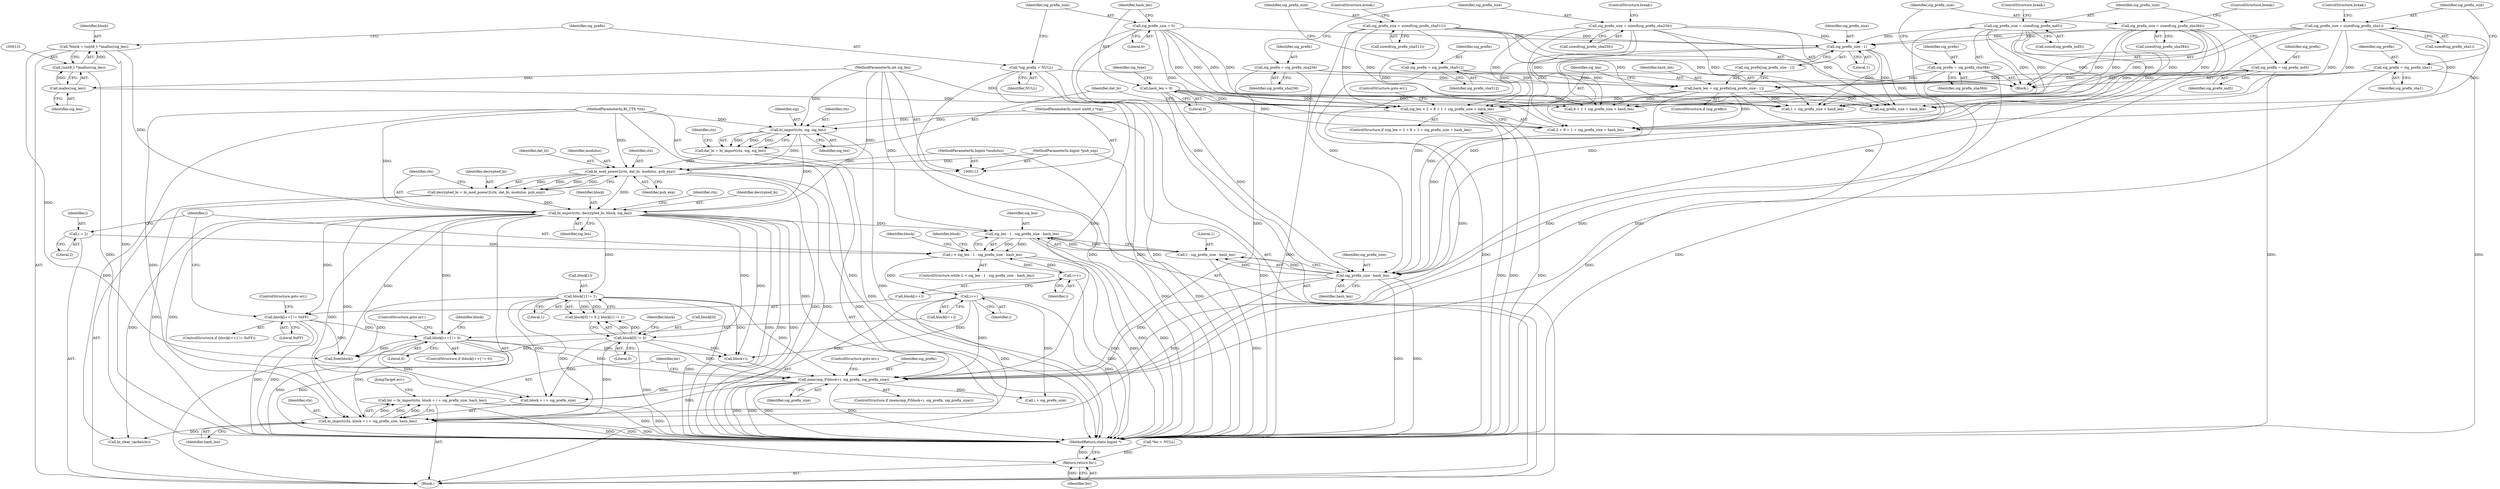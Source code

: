 digraph "0_axtls-8266_5efe2947ab45e81d84b5f707c51d1c64be52f36c_0@integer" {
"1000295" [label="(Call,bir = bi_import(ctx, block + i + sig_prefix_size, hash_len))"];
"1000297" [label="(Call,bi_import(ctx, block + i + sig_prefix_size, hash_len))"];
"1000234" [label="(Call,bi_export(ctx, decrypted_bi, block, sig_len))"];
"1000229" [label="(Call,bi_mod_power2(ctx, dat_bi, modulus, pub_exp))"];
"1000218" [label="(Call,bi_import(ctx, sig, sig_len))"];
"1000113" [label="(MethodParameterIn,BI_CTX *ctx)"];
"1000114" [label="(MethodParameterIn,const uint8_t *sig)"];
"1000204" [label="(Call,sig_len < 2 + 8 + 1 + sig_prefix_size + hash_len)"];
"1000132" [label="(Call,malloc(sig_len))"];
"1000115" [label="(MethodParameterIn,int sig_len)"];
"1000171" [label="(Call,sig_prefix_size = sizeof(sig_prefix_sha256))"];
"1000200" [label="(Call,sig_prefix_size - 1)"];
"1000189" [label="(Call,sig_prefix_size = sizeof(sig_prefix_sha512))"];
"1000139" [label="(Call,sig_prefix_size = 0)"];
"1000180" [label="(Call,sig_prefix_size = sizeof(sig_prefix_sha384))"];
"1000153" [label="(Call,sig_prefix_size = sizeof(sig_prefix_md5))"];
"1000162" [label="(Call,sig_prefix_size = sizeof(sig_prefix_sha1))"];
"1000143" [label="(Call,hash_len = 0)"];
"1000196" [label="(Call,hash_len = sig_prefix[sig_prefix_size - 1])"];
"1000177" [label="(Call,sig_prefix = sig_prefix_sha384)"];
"1000186" [label="(Call,sig_prefix = sig_prefix_sha512)"];
"1000150" [label="(Call,sig_prefix = sig_prefix_md5)"];
"1000168" [label="(Call,sig_prefix = sig_prefix_sha256)"];
"1000159" [label="(Call,sig_prefix = sig_prefix_sha1)"];
"1000135" [label="(Call,*sig_prefix = NULL)"];
"1000216" [label="(Call,dat_bi = bi_import(ctx, sig, sig_len))"];
"1000117" [label="(MethodParameterIn,bigint *modulus)"];
"1000118" [label="(MethodParameterIn,bigint *pub_exp)"];
"1000227" [label="(Call,decrypted_bi = bi_mod_power2(ctx, dat_bi, modulus, pub_exp))"];
"1000128" [label="(Call,*block = (uint8_t *)malloc(sig_len))"];
"1000130" [label="(Call,(uint8_t *)malloc(sig_len))"];
"1000251" [label="(Call,block[1] != 1)"];
"1000280" [label="(Call,block[i++] != 0)"];
"1000272" [label="(Call,block[i++] != 0xFF)"];
"1000246" [label="(Call,block[0] != 0)"];
"1000283" [label="(Call,i++)"];
"1000261" [label="(Call,i < sig_len - 1 - sig_prefix_size - hash_len)"];
"1000257" [label="(Call,i = 2)"];
"1000275" [label="(Call,i++)"];
"1000263" [label="(Call,sig_len - 1 - sig_prefix_size - hash_len)"];
"1000265" [label="(Call,1 - sig_prefix_size - hash_len)"];
"1000267" [label="(Call,sig_prefix_size - hash_len)"];
"1000288" [label="(Call,memcmp_P(block+i, sig_prefix, sig_prefix_size))"];
"1000310" [label="(Return,return bir;)"];
"1000204" [label="(Call,sig_len < 2 + 8 + 1 + sig_prefix_size + hash_len)"];
"1000161" [label="(Identifier,sig_prefix_sha1)"];
"1000170" [label="(Identifier,sig_prefix_sha256)"];
"1000296" [label="(Identifier,bir)"];
"1000191" [label="(Call,sizeof(sig_prefix_sha512))"];
"1000257" [label="(Call,i = 2)"];
"1000217" [label="(Identifier,dat_bi)"];
"1000284" [label="(Identifier,i)"];
"1000153" [label="(Call,sig_prefix_size = sizeof(sig_prefix_md5))"];
"1000180" [label="(Call,sig_prefix_size = sizeof(sig_prefix_sha384))"];
"1000297" [label="(Call,bi_import(ctx, block + i + sig_prefix_size, hash_len))"];
"1000194" [label="(ControlStructure,if (sig_prefix))"];
"1000255" [label="(Literal,1)"];
"1000198" [label="(Call,sig_prefix[sig_prefix_size - 1])"];
"1000304" [label="(Identifier,hash_len)"];
"1000144" [label="(Identifier,hash_len)"];
"1000150" [label="(Call,sig_prefix = sig_prefix_md5)"];
"1000228" [label="(Identifier,decrypted_bi)"];
"1000145" [label="(Literal,0)"];
"1000261" [label="(Call,i < sig_len - 1 - sig_prefix_size - hash_len)"];
"1000265" [label="(Call,1 - sig_prefix_size - hash_len)"];
"1000154" [label="(Identifier,sig_prefix_size)"];
"1000190" [label="(Identifier,sig_prefix_size)"];
"1000181" [label="(Identifier,sig_prefix_size)"];
"1000151" [label="(Identifier,sig_prefix)"];
"1000119" [label="(Block,)"];
"1000263" [label="(Call,sig_len - 1 - sig_prefix_size - hash_len)"];
"1000299" [label="(Call,block + i + sig_prefix_size)"];
"1000147" [label="(Identifier,sig_type)"];
"1000237" [label="(Identifier,block)"];
"1000278" [label="(ControlStructure,goto err;)"];
"1000206" [label="(Call,2 + 8 + 1 + sig_prefix_size + hash_len)"];
"1000132" [label="(Call,malloc(sig_len))"];
"1000266" [label="(Literal,1)"];
"1000285" [label="(Literal,0)"];
"1000139" [label="(Call,sig_prefix_size = 0)"];
"1000133" [label="(Identifier,sig_len)"];
"1000137" [label="(Identifier,NULL)"];
"1000238" [label="(Identifier,sig_len)"];
"1000227" [label="(Call,decrypted_bi = bi_mod_power2(ctx, dat_bi, modulus, pub_exp))"];
"1000311" [label="(Identifier,bir)"];
"1000159" [label="(Call,sig_prefix = sig_prefix_sha1)"];
"1000141" [label="(Literal,0)"];
"1000258" [label="(Identifier,i)"];
"1000251" [label="(Call,block[1] != 1)"];
"1000202" [label="(Literal,1)"];
"1000193" [label="(ControlStructure,break;)"];
"1000216" [label="(Call,dat_bi = bi_import(ctx, sig, sig_len))"];
"1000219" [label="(Identifier,ctx)"];
"1000289" [label="(Call,block+i)"];
"1000177" [label="(Call,sig_prefix = sig_prefix_sha384)"];
"1000306" [label="(Call,free(block))"];
"1000293" [label="(Identifier,sig_prefix_size)"];
"1000224" [label="(Identifier,ctx)"];
"1000267" [label="(Call,sig_prefix_size - hash_len)"];
"1000277" [label="(Literal,0xFF)"];
"1000188" [label="(Identifier,sig_prefix_sha512)"];
"1000295" [label="(Call,bir = bi_import(ctx, block + i + sig_prefix_size, hash_len))"];
"1000124" [label="(Call,*bir = NULL)"];
"1000264" [label="(Identifier,sig_len)"];
"1000283" [label="(Call,i++)"];
"1000208" [label="(Call,8 + 1 + sig_prefix_size + hash_len)"];
"1000171" [label="(Call,sig_prefix_size = sizeof(sig_prefix_sha256))"];
"1000230" [label="(Identifier,ctx)"];
"1000215" [label="(ControlStructure,goto err;)"];
"1000290" [label="(Identifier,block)"];
"1000305" [label="(JumpTarget,err:)"];
"1000175" [label="(ControlStructure,break;)"];
"1000166" [label="(ControlStructure,break;)"];
"1000247" [label="(Call,block[0])"];
"1000246" [label="(Call,block[0] != 0)"];
"1000212" [label="(Call,sig_prefix_size + hash_len)"];
"1000196" [label="(Call,hash_len = sig_prefix[sig_prefix_size - 1])"];
"1000160" [label="(Identifier,sig_prefix)"];
"1000253" [label="(Identifier,block)"];
"1000234" [label="(Call,bi_export(ctx, decrypted_bi, block, sig_len))"];
"1000182" [label="(Call,sizeof(sig_prefix_sha384))"];
"1000218" [label="(Call,bi_import(ctx, sig, sig_len))"];
"1000279" [label="(ControlStructure,if (block[i++] != 0))"];
"1000179" [label="(Identifier,sig_prefix_sha384)"];
"1000310" [label="(Return,return bir;)"];
"1000250" [label="(Literal,0)"];
"1000189" [label="(Call,sig_prefix_size = sizeof(sig_prefix_sha512))"];
"1000280" [label="(Call,block[i++] != 0)"];
"1000312" [label="(MethodReturn,static bigint *)"];
"1000241" [label="(Identifier,ctx)"];
"1000205" [label="(Identifier,sig_len)"];
"1000221" [label="(Identifier,sig_len)"];
"1000129" [label="(Identifier,block)"];
"1000281" [label="(Call,block[i++])"];
"1000187" [label="(Identifier,sig_prefix)"];
"1000260" [label="(ControlStructure,while (i < sig_len - 1 - sig_prefix_size - hash_len))"];
"1000162" [label="(Call,sig_prefix_size = sizeof(sig_prefix_sha1))"];
"1000148" [label="(Block,)"];
"1000184" [label="(ControlStructure,break;)"];
"1000113" [label="(MethodParameterIn,BI_CTX *ctx)"];
"1000231" [label="(Identifier,dat_bi)"];
"1000117" [label="(MethodParameterIn,bigint *modulus)"];
"1000288" [label="(Call,memcmp_P(block+i, sig_prefix, sig_prefix_size))"];
"1000169" [label="(Identifier,sig_prefix)"];
"1000233" [label="(Identifier,pub_exp)"];
"1000301" [label="(Call,i + sig_prefix_size)"];
"1000115" [label="(MethodParameterIn,int sig_len)"];
"1000143" [label="(Call,hash_len = 0)"];
"1000282" [label="(Identifier,block)"];
"1000294" [label="(ControlStructure,goto err;)"];
"1000128" [label="(Call,*block = (uint8_t *)malloc(sig_len))"];
"1000268" [label="(Identifier,sig_prefix_size)"];
"1000235" [label="(Identifier,ctx)"];
"1000186" [label="(Call,sig_prefix = sig_prefix_sha512)"];
"1000274" [label="(Identifier,block)"];
"1000135" [label="(Call,*sig_prefix = NULL)"];
"1000232" [label="(Identifier,modulus)"];
"1000197" [label="(Identifier,hash_len)"];
"1000164" [label="(Call,sizeof(sig_prefix_sha1))"];
"1000210" [label="(Call,1 + sig_prefix_size + hash_len)"];
"1000275" [label="(Call,i++)"];
"1000229" [label="(Call,bi_mod_power2(ctx, dat_bi, modulus, pub_exp))"];
"1000155" [label="(Call,sizeof(sig_prefix_md5))"];
"1000273" [label="(Call,block[i++])"];
"1000203" [label="(ControlStructure,if (sig_len < 2 + 8 + 1 + sig_prefix_size + hash_len))"];
"1000286" [label="(ControlStructure,goto err;)"];
"1000262" [label="(Identifier,i)"];
"1000201" [label="(Identifier,sig_prefix_size)"];
"1000163" [label="(Identifier,sig_prefix_size)"];
"1000173" [label="(Call,sizeof(sig_prefix_sha256))"];
"1000245" [label="(Call,block[0] != 0 || block[1] != 1)"];
"1000236" [label="(Identifier,decrypted_bi)"];
"1000157" [label="(ControlStructure,break;)"];
"1000272" [label="(Call,block[i++] != 0xFF)"];
"1000136" [label="(Identifier,sig_prefix)"];
"1000271" [label="(ControlStructure,if (block[i++] != 0xFF))"];
"1000269" [label="(Identifier,hash_len)"];
"1000114" [label="(MethodParameterIn,const uint8_t *sig)"];
"1000220" [label="(Identifier,sig)"];
"1000287" [label="(ControlStructure,if (memcmp_P(block+i, sig_prefix, sig_prefix_size)))"];
"1000298" [label="(Identifier,ctx)"];
"1000200" [label="(Call,sig_prefix_size - 1)"];
"1000152" [label="(Identifier,sig_prefix_md5)"];
"1000292" [label="(Identifier,sig_prefix)"];
"1000308" [label="(Call,bi_clear_cache(ctx))"];
"1000259" [label="(Literal,2)"];
"1000178" [label="(Identifier,sig_prefix)"];
"1000252" [label="(Call,block[1])"];
"1000130" [label="(Call,(uint8_t *)malloc(sig_len))"];
"1000140" [label="(Identifier,sig_prefix_size)"];
"1000276" [label="(Identifier,i)"];
"1000168" [label="(Call,sig_prefix = sig_prefix_sha256)"];
"1000172" [label="(Identifier,sig_prefix_size)"];
"1000118" [label="(MethodParameterIn,bigint *pub_exp)"];
"1000295" -> "1000119"  [label="AST: "];
"1000295" -> "1000297"  [label="CFG: "];
"1000296" -> "1000295"  [label="AST: "];
"1000297" -> "1000295"  [label="AST: "];
"1000305" -> "1000295"  [label="CFG: "];
"1000295" -> "1000312"  [label="DDG: "];
"1000295" -> "1000312"  [label="DDG: "];
"1000297" -> "1000295"  [label="DDG: "];
"1000297" -> "1000295"  [label="DDG: "];
"1000297" -> "1000295"  [label="DDG: "];
"1000295" -> "1000310"  [label="DDG: "];
"1000297" -> "1000304"  [label="CFG: "];
"1000298" -> "1000297"  [label="AST: "];
"1000299" -> "1000297"  [label="AST: "];
"1000304" -> "1000297"  [label="AST: "];
"1000297" -> "1000312"  [label="DDG: "];
"1000297" -> "1000312"  [label="DDG: "];
"1000234" -> "1000297"  [label="DDG: "];
"1000234" -> "1000297"  [label="DDG: "];
"1000113" -> "1000297"  [label="DDG: "];
"1000251" -> "1000297"  [label="DDG: "];
"1000280" -> "1000297"  [label="DDG: "];
"1000246" -> "1000297"  [label="DDG: "];
"1000283" -> "1000297"  [label="DDG: "];
"1000288" -> "1000297"  [label="DDG: "];
"1000267" -> "1000297"  [label="DDG: "];
"1000297" -> "1000308"  [label="DDG: "];
"1000234" -> "1000119"  [label="AST: "];
"1000234" -> "1000238"  [label="CFG: "];
"1000235" -> "1000234"  [label="AST: "];
"1000236" -> "1000234"  [label="AST: "];
"1000237" -> "1000234"  [label="AST: "];
"1000238" -> "1000234"  [label="AST: "];
"1000241" -> "1000234"  [label="CFG: "];
"1000234" -> "1000312"  [label="DDG: "];
"1000234" -> "1000312"  [label="DDG: "];
"1000234" -> "1000312"  [label="DDG: "];
"1000229" -> "1000234"  [label="DDG: "];
"1000113" -> "1000234"  [label="DDG: "];
"1000227" -> "1000234"  [label="DDG: "];
"1000128" -> "1000234"  [label="DDG: "];
"1000218" -> "1000234"  [label="DDG: "];
"1000115" -> "1000234"  [label="DDG: "];
"1000234" -> "1000246"  [label="DDG: "];
"1000234" -> "1000251"  [label="DDG: "];
"1000234" -> "1000263"  [label="DDG: "];
"1000234" -> "1000272"  [label="DDG: "];
"1000234" -> "1000280"  [label="DDG: "];
"1000234" -> "1000288"  [label="DDG: "];
"1000234" -> "1000289"  [label="DDG: "];
"1000234" -> "1000299"  [label="DDG: "];
"1000234" -> "1000306"  [label="DDG: "];
"1000234" -> "1000308"  [label="DDG: "];
"1000229" -> "1000227"  [label="AST: "];
"1000229" -> "1000233"  [label="CFG: "];
"1000230" -> "1000229"  [label="AST: "];
"1000231" -> "1000229"  [label="AST: "];
"1000232" -> "1000229"  [label="AST: "];
"1000233" -> "1000229"  [label="AST: "];
"1000227" -> "1000229"  [label="CFG: "];
"1000229" -> "1000312"  [label="DDG: "];
"1000229" -> "1000312"  [label="DDG: "];
"1000229" -> "1000312"  [label="DDG: "];
"1000229" -> "1000227"  [label="DDG: "];
"1000229" -> "1000227"  [label="DDG: "];
"1000229" -> "1000227"  [label="DDG: "];
"1000229" -> "1000227"  [label="DDG: "];
"1000218" -> "1000229"  [label="DDG: "];
"1000113" -> "1000229"  [label="DDG: "];
"1000216" -> "1000229"  [label="DDG: "];
"1000117" -> "1000229"  [label="DDG: "];
"1000118" -> "1000229"  [label="DDG: "];
"1000218" -> "1000216"  [label="AST: "];
"1000218" -> "1000221"  [label="CFG: "];
"1000219" -> "1000218"  [label="AST: "];
"1000220" -> "1000218"  [label="AST: "];
"1000221" -> "1000218"  [label="AST: "];
"1000216" -> "1000218"  [label="CFG: "];
"1000218" -> "1000312"  [label="DDG: "];
"1000218" -> "1000216"  [label="DDG: "];
"1000218" -> "1000216"  [label="DDG: "];
"1000218" -> "1000216"  [label="DDG: "];
"1000113" -> "1000218"  [label="DDG: "];
"1000114" -> "1000218"  [label="DDG: "];
"1000204" -> "1000218"  [label="DDG: "];
"1000115" -> "1000218"  [label="DDG: "];
"1000113" -> "1000112"  [label="AST: "];
"1000113" -> "1000312"  [label="DDG: "];
"1000113" -> "1000308"  [label="DDG: "];
"1000114" -> "1000112"  [label="AST: "];
"1000114" -> "1000312"  [label="DDG: "];
"1000204" -> "1000203"  [label="AST: "];
"1000204" -> "1000206"  [label="CFG: "];
"1000205" -> "1000204"  [label="AST: "];
"1000206" -> "1000204"  [label="AST: "];
"1000215" -> "1000204"  [label="CFG: "];
"1000217" -> "1000204"  [label="CFG: "];
"1000204" -> "1000312"  [label="DDG: "];
"1000204" -> "1000312"  [label="DDG: "];
"1000204" -> "1000312"  [label="DDG: "];
"1000132" -> "1000204"  [label="DDG: "];
"1000115" -> "1000204"  [label="DDG: "];
"1000171" -> "1000204"  [label="DDG: "];
"1000200" -> "1000204"  [label="DDG: "];
"1000189" -> "1000204"  [label="DDG: "];
"1000139" -> "1000204"  [label="DDG: "];
"1000180" -> "1000204"  [label="DDG: "];
"1000153" -> "1000204"  [label="DDG: "];
"1000162" -> "1000204"  [label="DDG: "];
"1000143" -> "1000204"  [label="DDG: "];
"1000196" -> "1000204"  [label="DDG: "];
"1000132" -> "1000130"  [label="AST: "];
"1000132" -> "1000133"  [label="CFG: "];
"1000133" -> "1000132"  [label="AST: "];
"1000130" -> "1000132"  [label="CFG: "];
"1000132" -> "1000130"  [label="DDG: "];
"1000115" -> "1000132"  [label="DDG: "];
"1000115" -> "1000112"  [label="AST: "];
"1000115" -> "1000312"  [label="DDG: "];
"1000115" -> "1000263"  [label="DDG: "];
"1000171" -> "1000148"  [label="AST: "];
"1000171" -> "1000173"  [label="CFG: "];
"1000172" -> "1000171"  [label="AST: "];
"1000173" -> "1000171"  [label="AST: "];
"1000175" -> "1000171"  [label="CFG: "];
"1000171" -> "1000200"  [label="DDG: "];
"1000171" -> "1000206"  [label="DDG: "];
"1000171" -> "1000208"  [label="DDG: "];
"1000171" -> "1000210"  [label="DDG: "];
"1000171" -> "1000212"  [label="DDG: "];
"1000171" -> "1000267"  [label="DDG: "];
"1000200" -> "1000198"  [label="AST: "];
"1000200" -> "1000202"  [label="CFG: "];
"1000201" -> "1000200"  [label="AST: "];
"1000202" -> "1000200"  [label="AST: "];
"1000198" -> "1000200"  [label="CFG: "];
"1000189" -> "1000200"  [label="DDG: "];
"1000139" -> "1000200"  [label="DDG: "];
"1000180" -> "1000200"  [label="DDG: "];
"1000153" -> "1000200"  [label="DDG: "];
"1000162" -> "1000200"  [label="DDG: "];
"1000200" -> "1000206"  [label="DDG: "];
"1000200" -> "1000208"  [label="DDG: "];
"1000200" -> "1000210"  [label="DDG: "];
"1000200" -> "1000212"  [label="DDG: "];
"1000200" -> "1000267"  [label="DDG: "];
"1000189" -> "1000148"  [label="AST: "];
"1000189" -> "1000191"  [label="CFG: "];
"1000190" -> "1000189"  [label="AST: "];
"1000191" -> "1000189"  [label="AST: "];
"1000193" -> "1000189"  [label="CFG: "];
"1000189" -> "1000206"  [label="DDG: "];
"1000189" -> "1000208"  [label="DDG: "];
"1000189" -> "1000210"  [label="DDG: "];
"1000189" -> "1000212"  [label="DDG: "];
"1000189" -> "1000267"  [label="DDG: "];
"1000139" -> "1000119"  [label="AST: "];
"1000139" -> "1000141"  [label="CFG: "];
"1000140" -> "1000139"  [label="AST: "];
"1000141" -> "1000139"  [label="AST: "];
"1000144" -> "1000139"  [label="CFG: "];
"1000139" -> "1000206"  [label="DDG: "];
"1000139" -> "1000208"  [label="DDG: "];
"1000139" -> "1000210"  [label="DDG: "];
"1000139" -> "1000212"  [label="DDG: "];
"1000139" -> "1000267"  [label="DDG: "];
"1000180" -> "1000148"  [label="AST: "];
"1000180" -> "1000182"  [label="CFG: "];
"1000181" -> "1000180"  [label="AST: "];
"1000182" -> "1000180"  [label="AST: "];
"1000184" -> "1000180"  [label="CFG: "];
"1000180" -> "1000206"  [label="DDG: "];
"1000180" -> "1000208"  [label="DDG: "];
"1000180" -> "1000210"  [label="DDG: "];
"1000180" -> "1000212"  [label="DDG: "];
"1000180" -> "1000267"  [label="DDG: "];
"1000153" -> "1000148"  [label="AST: "];
"1000153" -> "1000155"  [label="CFG: "];
"1000154" -> "1000153"  [label="AST: "];
"1000155" -> "1000153"  [label="AST: "];
"1000157" -> "1000153"  [label="CFG: "];
"1000153" -> "1000206"  [label="DDG: "];
"1000153" -> "1000208"  [label="DDG: "];
"1000153" -> "1000210"  [label="DDG: "];
"1000153" -> "1000212"  [label="DDG: "];
"1000153" -> "1000267"  [label="DDG: "];
"1000162" -> "1000148"  [label="AST: "];
"1000162" -> "1000164"  [label="CFG: "];
"1000163" -> "1000162"  [label="AST: "];
"1000164" -> "1000162"  [label="AST: "];
"1000166" -> "1000162"  [label="CFG: "];
"1000162" -> "1000206"  [label="DDG: "];
"1000162" -> "1000208"  [label="DDG: "];
"1000162" -> "1000210"  [label="DDG: "];
"1000162" -> "1000212"  [label="DDG: "];
"1000162" -> "1000267"  [label="DDG: "];
"1000143" -> "1000119"  [label="AST: "];
"1000143" -> "1000145"  [label="CFG: "];
"1000144" -> "1000143"  [label="AST: "];
"1000145" -> "1000143"  [label="AST: "];
"1000147" -> "1000143"  [label="CFG: "];
"1000143" -> "1000206"  [label="DDG: "];
"1000143" -> "1000208"  [label="DDG: "];
"1000143" -> "1000210"  [label="DDG: "];
"1000143" -> "1000212"  [label="DDG: "];
"1000143" -> "1000267"  [label="DDG: "];
"1000196" -> "1000194"  [label="AST: "];
"1000196" -> "1000198"  [label="CFG: "];
"1000197" -> "1000196"  [label="AST: "];
"1000198" -> "1000196"  [label="AST: "];
"1000205" -> "1000196"  [label="CFG: "];
"1000196" -> "1000312"  [label="DDG: "];
"1000177" -> "1000196"  [label="DDG: "];
"1000186" -> "1000196"  [label="DDG: "];
"1000150" -> "1000196"  [label="DDG: "];
"1000168" -> "1000196"  [label="DDG: "];
"1000159" -> "1000196"  [label="DDG: "];
"1000135" -> "1000196"  [label="DDG: "];
"1000196" -> "1000206"  [label="DDG: "];
"1000196" -> "1000208"  [label="DDG: "];
"1000196" -> "1000210"  [label="DDG: "];
"1000196" -> "1000212"  [label="DDG: "];
"1000196" -> "1000267"  [label="DDG: "];
"1000177" -> "1000148"  [label="AST: "];
"1000177" -> "1000179"  [label="CFG: "];
"1000178" -> "1000177"  [label="AST: "];
"1000179" -> "1000177"  [label="AST: "];
"1000181" -> "1000177"  [label="CFG: "];
"1000177" -> "1000312"  [label="DDG: "];
"1000177" -> "1000288"  [label="DDG: "];
"1000186" -> "1000148"  [label="AST: "];
"1000186" -> "1000188"  [label="CFG: "];
"1000187" -> "1000186"  [label="AST: "];
"1000188" -> "1000186"  [label="AST: "];
"1000190" -> "1000186"  [label="CFG: "];
"1000186" -> "1000312"  [label="DDG: "];
"1000186" -> "1000288"  [label="DDG: "];
"1000150" -> "1000148"  [label="AST: "];
"1000150" -> "1000152"  [label="CFG: "];
"1000151" -> "1000150"  [label="AST: "];
"1000152" -> "1000150"  [label="AST: "];
"1000154" -> "1000150"  [label="CFG: "];
"1000150" -> "1000312"  [label="DDG: "];
"1000150" -> "1000288"  [label="DDG: "];
"1000168" -> "1000148"  [label="AST: "];
"1000168" -> "1000170"  [label="CFG: "];
"1000169" -> "1000168"  [label="AST: "];
"1000170" -> "1000168"  [label="AST: "];
"1000172" -> "1000168"  [label="CFG: "];
"1000168" -> "1000312"  [label="DDG: "];
"1000168" -> "1000288"  [label="DDG: "];
"1000159" -> "1000148"  [label="AST: "];
"1000159" -> "1000161"  [label="CFG: "];
"1000160" -> "1000159"  [label="AST: "];
"1000161" -> "1000159"  [label="AST: "];
"1000163" -> "1000159"  [label="CFG: "];
"1000159" -> "1000312"  [label="DDG: "];
"1000159" -> "1000288"  [label="DDG: "];
"1000135" -> "1000119"  [label="AST: "];
"1000135" -> "1000137"  [label="CFG: "];
"1000136" -> "1000135"  [label="AST: "];
"1000137" -> "1000135"  [label="AST: "];
"1000140" -> "1000135"  [label="CFG: "];
"1000135" -> "1000312"  [label="DDG: "];
"1000135" -> "1000312"  [label="DDG: "];
"1000135" -> "1000288"  [label="DDG: "];
"1000216" -> "1000119"  [label="AST: "];
"1000217" -> "1000216"  [label="AST: "];
"1000224" -> "1000216"  [label="CFG: "];
"1000216" -> "1000312"  [label="DDG: "];
"1000117" -> "1000112"  [label="AST: "];
"1000117" -> "1000312"  [label="DDG: "];
"1000118" -> "1000112"  [label="AST: "];
"1000118" -> "1000312"  [label="DDG: "];
"1000227" -> "1000119"  [label="AST: "];
"1000228" -> "1000227"  [label="AST: "];
"1000235" -> "1000227"  [label="CFG: "];
"1000227" -> "1000312"  [label="DDG: "];
"1000128" -> "1000119"  [label="AST: "];
"1000128" -> "1000130"  [label="CFG: "];
"1000129" -> "1000128"  [label="AST: "];
"1000130" -> "1000128"  [label="AST: "];
"1000136" -> "1000128"  [label="CFG: "];
"1000128" -> "1000312"  [label="DDG: "];
"1000130" -> "1000128"  [label="DDG: "];
"1000128" -> "1000306"  [label="DDG: "];
"1000131" -> "1000130"  [label="AST: "];
"1000130" -> "1000312"  [label="DDG: "];
"1000251" -> "1000245"  [label="AST: "];
"1000251" -> "1000255"  [label="CFG: "];
"1000252" -> "1000251"  [label="AST: "];
"1000255" -> "1000251"  [label="AST: "];
"1000245" -> "1000251"  [label="CFG: "];
"1000251" -> "1000312"  [label="DDG: "];
"1000251" -> "1000245"  [label="DDG: "];
"1000251" -> "1000245"  [label="DDG: "];
"1000251" -> "1000288"  [label="DDG: "];
"1000251" -> "1000289"  [label="DDG: "];
"1000251" -> "1000299"  [label="DDG: "];
"1000251" -> "1000306"  [label="DDG: "];
"1000280" -> "1000279"  [label="AST: "];
"1000280" -> "1000285"  [label="CFG: "];
"1000281" -> "1000280"  [label="AST: "];
"1000285" -> "1000280"  [label="AST: "];
"1000286" -> "1000280"  [label="CFG: "];
"1000290" -> "1000280"  [label="CFG: "];
"1000280" -> "1000312"  [label="DDG: "];
"1000280" -> "1000312"  [label="DDG: "];
"1000272" -> "1000280"  [label="DDG: "];
"1000280" -> "1000288"  [label="DDG: "];
"1000280" -> "1000289"  [label="DDG: "];
"1000280" -> "1000299"  [label="DDG: "];
"1000280" -> "1000306"  [label="DDG: "];
"1000272" -> "1000271"  [label="AST: "];
"1000272" -> "1000277"  [label="CFG: "];
"1000273" -> "1000272"  [label="AST: "];
"1000277" -> "1000272"  [label="AST: "];
"1000262" -> "1000272"  [label="CFG: "];
"1000278" -> "1000272"  [label="CFG: "];
"1000272" -> "1000312"  [label="DDG: "];
"1000272" -> "1000312"  [label="DDG: "];
"1000272" -> "1000306"  [label="DDG: "];
"1000246" -> "1000245"  [label="AST: "];
"1000246" -> "1000250"  [label="CFG: "];
"1000247" -> "1000246"  [label="AST: "];
"1000250" -> "1000246"  [label="AST: "];
"1000253" -> "1000246"  [label="CFG: "];
"1000245" -> "1000246"  [label="CFG: "];
"1000246" -> "1000312"  [label="DDG: "];
"1000246" -> "1000245"  [label="DDG: "];
"1000246" -> "1000245"  [label="DDG: "];
"1000246" -> "1000288"  [label="DDG: "];
"1000246" -> "1000289"  [label="DDG: "];
"1000246" -> "1000299"  [label="DDG: "];
"1000246" -> "1000306"  [label="DDG: "];
"1000283" -> "1000281"  [label="AST: "];
"1000283" -> "1000284"  [label="CFG: "];
"1000284" -> "1000283"  [label="AST: "];
"1000281" -> "1000283"  [label="CFG: "];
"1000283" -> "1000312"  [label="DDG: "];
"1000261" -> "1000283"  [label="DDG: "];
"1000283" -> "1000288"  [label="DDG: "];
"1000283" -> "1000289"  [label="DDG: "];
"1000283" -> "1000299"  [label="DDG: "];
"1000283" -> "1000301"  [label="DDG: "];
"1000261" -> "1000260"  [label="AST: "];
"1000261" -> "1000263"  [label="CFG: "];
"1000262" -> "1000261"  [label="AST: "];
"1000263" -> "1000261"  [label="AST: "];
"1000274" -> "1000261"  [label="CFG: "];
"1000282" -> "1000261"  [label="CFG: "];
"1000261" -> "1000312"  [label="DDG: "];
"1000261" -> "1000312"  [label="DDG: "];
"1000257" -> "1000261"  [label="DDG: "];
"1000275" -> "1000261"  [label="DDG: "];
"1000263" -> "1000261"  [label="DDG: "];
"1000263" -> "1000261"  [label="DDG: "];
"1000261" -> "1000275"  [label="DDG: "];
"1000257" -> "1000119"  [label="AST: "];
"1000257" -> "1000259"  [label="CFG: "];
"1000258" -> "1000257"  [label="AST: "];
"1000259" -> "1000257"  [label="AST: "];
"1000262" -> "1000257"  [label="CFG: "];
"1000275" -> "1000273"  [label="AST: "];
"1000275" -> "1000276"  [label="CFG: "];
"1000276" -> "1000275"  [label="AST: "];
"1000273" -> "1000275"  [label="CFG: "];
"1000275" -> "1000312"  [label="DDG: "];
"1000263" -> "1000265"  [label="CFG: "];
"1000264" -> "1000263"  [label="AST: "];
"1000265" -> "1000263"  [label="AST: "];
"1000263" -> "1000312"  [label="DDG: "];
"1000263" -> "1000312"  [label="DDG: "];
"1000265" -> "1000263"  [label="DDG: "];
"1000265" -> "1000263"  [label="DDG: "];
"1000265" -> "1000267"  [label="CFG: "];
"1000266" -> "1000265"  [label="AST: "];
"1000267" -> "1000265"  [label="AST: "];
"1000265" -> "1000312"  [label="DDG: "];
"1000267" -> "1000265"  [label="DDG: "];
"1000267" -> "1000265"  [label="DDG: "];
"1000267" -> "1000269"  [label="CFG: "];
"1000268" -> "1000267"  [label="AST: "];
"1000269" -> "1000267"  [label="AST: "];
"1000267" -> "1000312"  [label="DDG: "];
"1000267" -> "1000312"  [label="DDG: "];
"1000267" -> "1000288"  [label="DDG: "];
"1000288" -> "1000287"  [label="AST: "];
"1000288" -> "1000293"  [label="CFG: "];
"1000289" -> "1000288"  [label="AST: "];
"1000292" -> "1000288"  [label="AST: "];
"1000293" -> "1000288"  [label="AST: "];
"1000294" -> "1000288"  [label="CFG: "];
"1000296" -> "1000288"  [label="CFG: "];
"1000288" -> "1000312"  [label="DDG: "];
"1000288" -> "1000312"  [label="DDG: "];
"1000288" -> "1000312"  [label="DDG: "];
"1000288" -> "1000312"  [label="DDG: "];
"1000288" -> "1000299"  [label="DDG: "];
"1000288" -> "1000301"  [label="DDG: "];
"1000310" -> "1000119"  [label="AST: "];
"1000310" -> "1000311"  [label="CFG: "];
"1000311" -> "1000310"  [label="AST: "];
"1000312" -> "1000310"  [label="CFG: "];
"1000310" -> "1000312"  [label="DDG: "];
"1000311" -> "1000310"  [label="DDG: "];
"1000124" -> "1000310"  [label="DDG: "];
}
